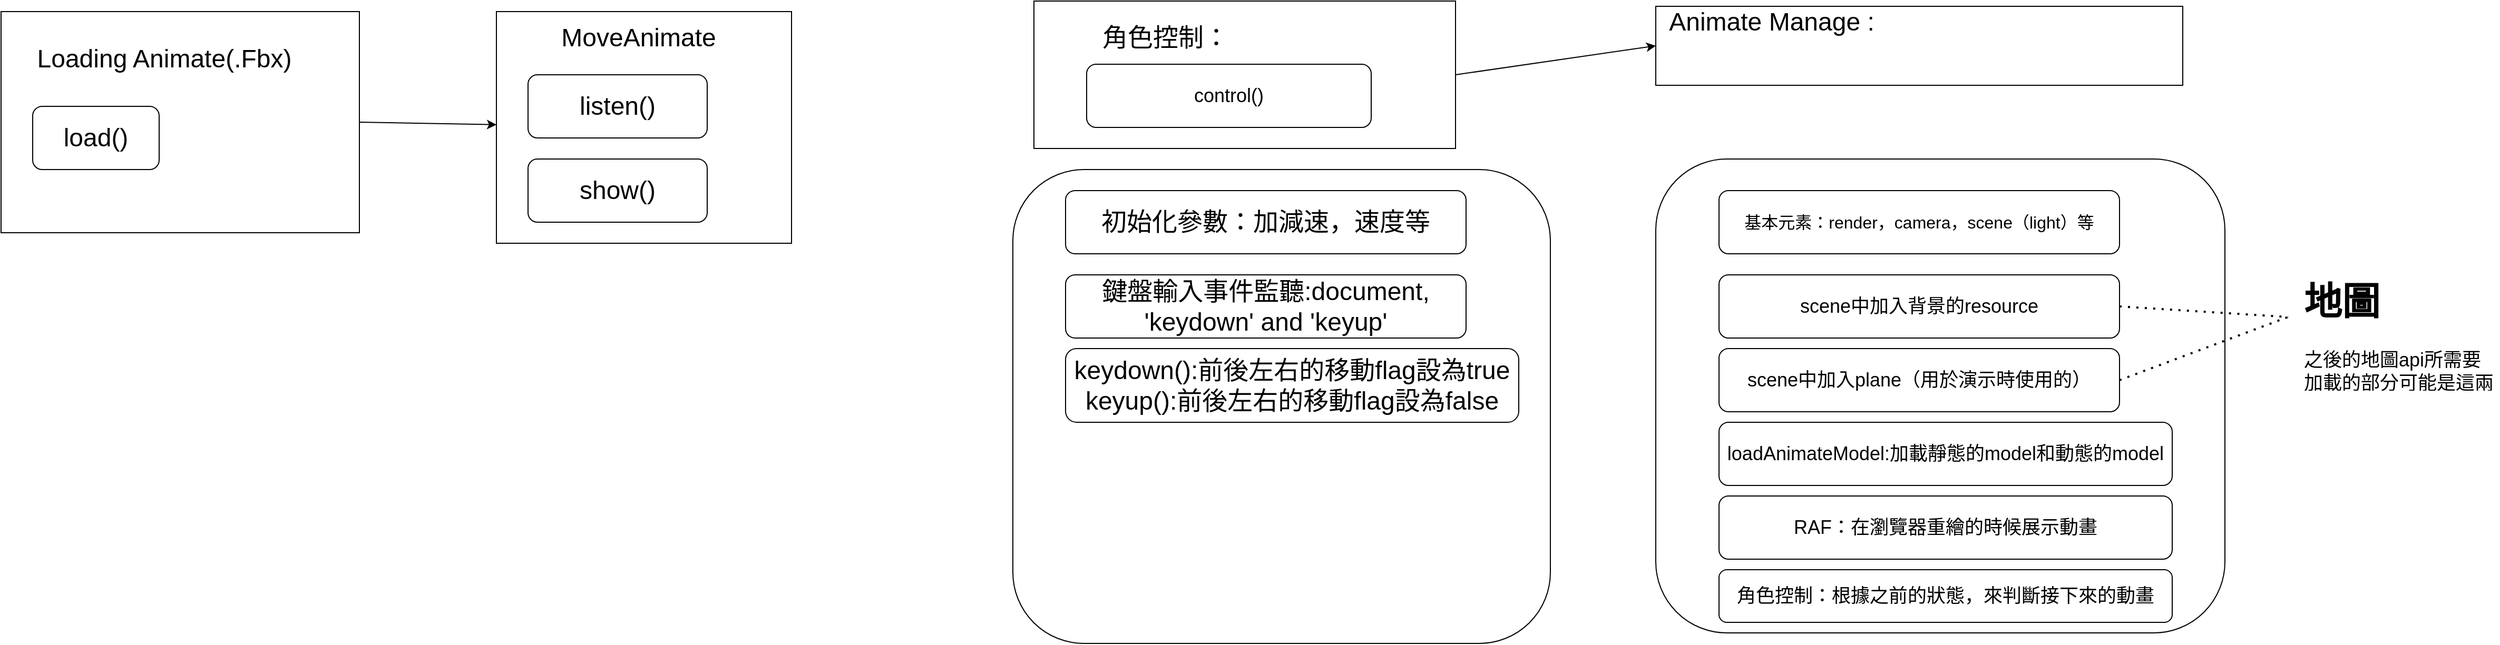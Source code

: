 <mxfile version="16.2.4" type="github">
  <diagram id="fyQrKz5auvrFIGhkpI8U" name="Page-1">
    <mxGraphModel dx="1206" dy="557" grid="1" gridSize="10" guides="1" tooltips="1" connect="1" arrows="1" fold="1" page="1" pageScale="1" pageWidth="827" pageHeight="1169" math="0" shadow="0">
      <root>
        <mxCell id="0" />
        <mxCell id="1" parent="0" />
        <mxCell id="6mqD8wPEJrqNIR5_obbD-1" value="" style="rounded=0;whiteSpace=wrap;html=1;" parent="1" vertex="1">
          <mxGeometry x="50" y="40" width="340" height="210" as="geometry" />
        </mxCell>
        <mxCell id="6mqD8wPEJrqNIR5_obbD-2" value="&lt;font style=&quot;font-size: 24px&quot;&gt;Loading Animate(.Fbx)&lt;/font&gt;" style="text;html=1;strokeColor=none;fillColor=none;align=center;verticalAlign=middle;whiteSpace=wrap;rounded=0;" parent="1" vertex="1">
          <mxGeometry x="70" y="60" width="270" height="50" as="geometry" />
        </mxCell>
        <mxCell id="6mqD8wPEJrqNIR5_obbD-3" value="" style="rounded=0;whiteSpace=wrap;html=1;fontSize=24;" parent="1" vertex="1">
          <mxGeometry x="520" y="40" width="280" height="220" as="geometry" />
        </mxCell>
        <mxCell id="6mqD8wPEJrqNIR5_obbD-4" value="&lt;font style=&quot;font-size: 24px&quot;&gt;MoveAnimate&lt;/font&gt;" style="text;html=1;strokeColor=none;fillColor=none;align=center;verticalAlign=middle;whiteSpace=wrap;rounded=0;" parent="1" vertex="1">
          <mxGeometry x="520" y="40" width="270" height="50" as="geometry" />
        </mxCell>
        <mxCell id="6mqD8wPEJrqNIR5_obbD-5" value="" style="endArrow=classic;html=1;rounded=0;fontSize=24;exitX=1;exitY=0.5;exitDx=0;exitDy=0;" parent="1" source="6mqD8wPEJrqNIR5_obbD-1" target="6mqD8wPEJrqNIR5_obbD-3" edge="1">
          <mxGeometry width="50" height="50" relative="1" as="geometry">
            <mxPoint x="390" y="290" as="sourcePoint" />
            <mxPoint x="440" y="240" as="targetPoint" />
          </mxGeometry>
        </mxCell>
        <mxCell id="6mqD8wPEJrqNIR5_obbD-6" value="load()" style="rounded=1;whiteSpace=wrap;html=1;fontSize=24;" parent="1" vertex="1">
          <mxGeometry x="80" y="130" width="120" height="60" as="geometry" />
        </mxCell>
        <mxCell id="6mqD8wPEJrqNIR5_obbD-7" value="listen()" style="rounded=1;whiteSpace=wrap;html=1;fontSize=24;" parent="1" vertex="1">
          <mxGeometry x="550" y="100" width="170" height="60" as="geometry" />
        </mxCell>
        <mxCell id="6mqD8wPEJrqNIR5_obbD-8" value="show()" style="rounded=1;whiteSpace=wrap;html=1;fontSize=24;" parent="1" vertex="1">
          <mxGeometry x="550" y="180" width="170" height="60" as="geometry" />
        </mxCell>
        <mxCell id="F0Qw645GiMkfHCu8SPl7-1" value="" style="rounded=1;whiteSpace=wrap;html=1;" vertex="1" parent="1">
          <mxGeometry x="1620" y="180" width="540" height="450" as="geometry" />
        </mxCell>
        <mxCell id="F0Qw645GiMkfHCu8SPl7-2" value="&lt;font size=&quot;3&quot;&gt;基本元素：render，camera，scene（light）等&lt;/font&gt;" style="rounded=1;whiteSpace=wrap;html=1;" vertex="1" parent="1">
          <mxGeometry x="1680" y="210" width="380" height="60" as="geometry" />
        </mxCell>
        <mxCell id="F0Qw645GiMkfHCu8SPl7-3" value="scene中加入背景的resource" style="rounded=1;whiteSpace=wrap;html=1;fontSize=18;" vertex="1" parent="1">
          <mxGeometry x="1680" y="290" width="380" height="60" as="geometry" />
        </mxCell>
        <mxCell id="F0Qw645GiMkfHCu8SPl7-4" value="scene中加入plane（用於演示時使用的）" style="rounded=1;whiteSpace=wrap;html=1;fontSize=18;" vertex="1" parent="1">
          <mxGeometry x="1680" y="360" width="380" height="60" as="geometry" />
        </mxCell>
        <mxCell id="F0Qw645GiMkfHCu8SPl7-7" value="" style="endArrow=none;dashed=1;html=1;dashPattern=1 3;strokeWidth=2;rounded=0;fontSize=18;exitX=1;exitY=0.5;exitDx=0;exitDy=0;" edge="1" parent="1" source="F0Qw645GiMkfHCu8SPl7-3">
          <mxGeometry width="50" height="50" relative="1" as="geometry">
            <mxPoint x="2180" y="420" as="sourcePoint" />
            <mxPoint x="2220" y="330" as="targetPoint" />
          </mxGeometry>
        </mxCell>
        <mxCell id="F0Qw645GiMkfHCu8SPl7-8" value="" style="endArrow=none;dashed=1;html=1;dashPattern=1 3;strokeWidth=2;rounded=0;fontSize=18;exitX=1;exitY=0.5;exitDx=0;exitDy=0;" edge="1" parent="1" source="F0Qw645GiMkfHCu8SPl7-4">
          <mxGeometry width="50" height="50" relative="1" as="geometry">
            <mxPoint x="2180" y="420" as="sourcePoint" />
            <mxPoint x="2220" y="330" as="targetPoint" />
          </mxGeometry>
        </mxCell>
        <mxCell id="F0Qw645GiMkfHCu8SPl7-9" value="&lt;h1&gt;地圖&lt;/h1&gt;&lt;div&gt;之後的地圖api所需要加載的部分可能是這兩個中的一個&lt;/div&gt;" style="text;html=1;strokeColor=none;fillColor=none;spacing=5;spacingTop=-20;whiteSpace=wrap;overflow=hidden;rounded=0;fontSize=18;" vertex="1" parent="1">
          <mxGeometry x="2230" y="280" width="190" height="120" as="geometry" />
        </mxCell>
        <mxCell id="F0Qw645GiMkfHCu8SPl7-10" value="loadAnimateModel:加載靜態的model和動態的model" style="rounded=1;whiteSpace=wrap;html=1;fontSize=18;" vertex="1" parent="1">
          <mxGeometry x="1680" y="430" width="430" height="60" as="geometry" />
        </mxCell>
        <mxCell id="F0Qw645GiMkfHCu8SPl7-11" value="RAF：在瀏覽器重繪的時候展示動畫" style="rounded=1;whiteSpace=wrap;html=1;fontSize=18;" vertex="1" parent="1">
          <mxGeometry x="1680" y="500" width="430" height="60" as="geometry" />
        </mxCell>
        <mxCell id="F0Qw645GiMkfHCu8SPl7-12" value="角色控制：根據之前的狀態，來判斷接下來的動畫" style="rounded=1;whiteSpace=wrap;html=1;fontSize=18;" vertex="1" parent="1">
          <mxGeometry x="1680" y="570" width="430" height="50" as="geometry" />
        </mxCell>
        <mxCell id="F0Qw645GiMkfHCu8SPl7-14" value="" style="rounded=0;whiteSpace=wrap;html=1;fontSize=18;" vertex="1" parent="1">
          <mxGeometry x="1030" y="30" width="400" height="140" as="geometry" />
        </mxCell>
        <mxCell id="F0Qw645GiMkfHCu8SPl7-15" value="&lt;font style=&quot;font-size: 24px&quot;&gt;角色控制：&lt;/font&gt;" style="text;html=1;strokeColor=none;fillColor=none;align=center;verticalAlign=middle;whiteSpace=wrap;rounded=0;fontSize=18;" vertex="1" parent="1">
          <mxGeometry x="1050" y="50" width="210" height="30" as="geometry" />
        </mxCell>
        <mxCell id="F0Qw645GiMkfHCu8SPl7-16" value="control()" style="rounded=1;whiteSpace=wrap;html=1;fontSize=18;" vertex="1" parent="1">
          <mxGeometry x="1080" y="90" width="270" height="60" as="geometry" />
        </mxCell>
        <mxCell id="F0Qw645GiMkfHCu8SPl7-17" value="" style="rounded=0;whiteSpace=wrap;html=1;fontSize=18;" vertex="1" parent="1">
          <mxGeometry x="1620" y="35" width="500" height="75" as="geometry" />
        </mxCell>
        <mxCell id="F0Qw645GiMkfHCu8SPl7-18" value="&lt;font style=&quot;font-size: 24px&quot;&gt;Animate Manage :&lt;/font&gt;" style="text;html=1;strokeColor=none;fillColor=none;align=center;verticalAlign=middle;whiteSpace=wrap;rounded=0;fontSize=18;" vertex="1" parent="1">
          <mxGeometry x="1620" y="35" width="220" height="30" as="geometry" />
        </mxCell>
        <mxCell id="F0Qw645GiMkfHCu8SPl7-19" value="" style="endArrow=classic;html=1;rounded=0;fontSize=24;exitX=1;exitY=0.5;exitDx=0;exitDy=0;entryX=0;entryY=0.5;entryDx=0;entryDy=0;" edge="1" parent="1" source="F0Qw645GiMkfHCu8SPl7-14" target="F0Qw645GiMkfHCu8SPl7-17">
          <mxGeometry width="50" height="50" relative="1" as="geometry">
            <mxPoint x="1790" y="310" as="sourcePoint" />
            <mxPoint x="1840" y="260" as="targetPoint" />
          </mxGeometry>
        </mxCell>
        <mxCell id="F0Qw645GiMkfHCu8SPl7-20" value="" style="rounded=1;whiteSpace=wrap;html=1;fontSize=24;" vertex="1" parent="1">
          <mxGeometry x="1010" y="190" width="510" height="450" as="geometry" />
        </mxCell>
        <mxCell id="F0Qw645GiMkfHCu8SPl7-21" value="初始化參數：加減速，速度等" style="rounded=1;whiteSpace=wrap;html=1;fontSize=24;" vertex="1" parent="1">
          <mxGeometry x="1060" y="210" width="380" height="60" as="geometry" />
        </mxCell>
        <mxCell id="F0Qw645GiMkfHCu8SPl7-22" value="鍵盤輸入事件監聽:document, &#39;keydown&#39; and &#39;keyup&#39;" style="rounded=1;whiteSpace=wrap;html=1;fontSize=24;" vertex="1" parent="1">
          <mxGeometry x="1060" y="290" width="380" height="60" as="geometry" />
        </mxCell>
        <mxCell id="F0Qw645GiMkfHCu8SPl7-24" value="keydown():前後左右的移動flag設為true&lt;br&gt;keyup():前後左右的移動flag設為false" style="rounded=1;whiteSpace=wrap;html=1;fontSize=24;" vertex="1" parent="1">
          <mxGeometry x="1060" y="360" width="430" height="70" as="geometry" />
        </mxCell>
      </root>
    </mxGraphModel>
  </diagram>
</mxfile>
